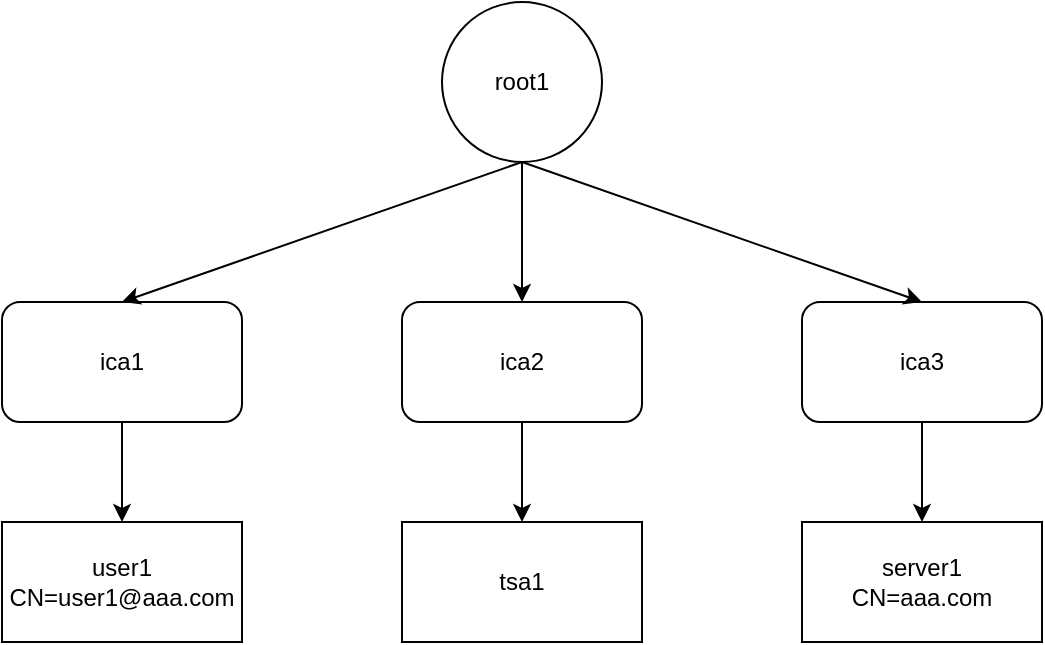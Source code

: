 <mxfile version="15.7.3" type="github">
  <diagram id="sFPygUlBx81C17Gl0hfd" name="Page-1">
    <mxGraphModel dx="761" dy="535" grid="1" gridSize="10" guides="1" tooltips="1" connect="1" arrows="1" fold="1" page="1" pageScale="1" pageWidth="827" pageHeight="1169" math="0" shadow="0">
      <root>
        <mxCell id="0" />
        <mxCell id="1" parent="0" />
        <mxCell id="tb7ZbA7L-RSfZqbA1hT1-1" value="root1" style="ellipse;whiteSpace=wrap;html=1;aspect=fixed;" parent="1" vertex="1">
          <mxGeometry x="240" y="50" width="80" height="80" as="geometry" />
        </mxCell>
        <mxCell id="tb7ZbA7L-RSfZqbA1hT1-2" value="ica1" style="rounded=1;whiteSpace=wrap;html=1;" parent="1" vertex="1">
          <mxGeometry x="20" y="200" width="120" height="60" as="geometry" />
        </mxCell>
        <mxCell id="tb7ZbA7L-RSfZqbA1hT1-3" value="ica2" style="rounded=1;whiteSpace=wrap;html=1;" parent="1" vertex="1">
          <mxGeometry x="220" y="200" width="120" height="60" as="geometry" />
        </mxCell>
        <mxCell id="tb7ZbA7L-RSfZqbA1hT1-4" value="ica3" style="rounded=1;whiteSpace=wrap;html=1;" parent="1" vertex="1">
          <mxGeometry x="420" y="200" width="120" height="60" as="geometry" />
        </mxCell>
        <mxCell id="tb7ZbA7L-RSfZqbA1hT1-5" value="user1&lt;br&gt;CN=user1@aaa.com" style="rounded=0;whiteSpace=wrap;html=1;" parent="1" vertex="1">
          <mxGeometry x="20" y="310" width="120" height="60" as="geometry" />
        </mxCell>
        <mxCell id="tb7ZbA7L-RSfZqbA1hT1-6" value="tsa1" style="rounded=0;whiteSpace=wrap;html=1;" parent="1" vertex="1">
          <mxGeometry x="220" y="310" width="120" height="60" as="geometry" />
        </mxCell>
        <mxCell id="tb7ZbA7L-RSfZqbA1hT1-7" value="server1&lt;br&gt;CN=aaa.com" style="rounded=0;whiteSpace=wrap;html=1;" parent="1" vertex="1">
          <mxGeometry x="420" y="310" width="120" height="60" as="geometry" />
        </mxCell>
        <mxCell id="tb7ZbA7L-RSfZqbA1hT1-8" value="" style="endArrow=classic;html=1;rounded=0;exitX=0.5;exitY=1;exitDx=0;exitDy=0;entryX=0.5;entryY=0;entryDx=0;entryDy=0;" parent="1" source="tb7ZbA7L-RSfZqbA1hT1-1" target="tb7ZbA7L-RSfZqbA1hT1-2" edge="1">
          <mxGeometry width="50" height="50" relative="1" as="geometry">
            <mxPoint x="270" y="300" as="sourcePoint" />
            <mxPoint x="320" y="250" as="targetPoint" />
          </mxGeometry>
        </mxCell>
        <mxCell id="tb7ZbA7L-RSfZqbA1hT1-9" value="" style="endArrow=classic;html=1;rounded=0;exitX=0.5;exitY=1;exitDx=0;exitDy=0;entryX=0.5;entryY=0;entryDx=0;entryDy=0;" parent="1" source="tb7ZbA7L-RSfZqbA1hT1-1" target="tb7ZbA7L-RSfZqbA1hT1-3" edge="1">
          <mxGeometry width="50" height="50" relative="1" as="geometry">
            <mxPoint x="280" y="140" as="sourcePoint" />
            <mxPoint x="320" y="250" as="targetPoint" />
          </mxGeometry>
        </mxCell>
        <mxCell id="tb7ZbA7L-RSfZqbA1hT1-10" value="" style="endArrow=classic;html=1;rounded=0;exitX=0.5;exitY=1;exitDx=0;exitDy=0;entryX=0.5;entryY=0;entryDx=0;entryDy=0;" parent="1" source="tb7ZbA7L-RSfZqbA1hT1-1" target="tb7ZbA7L-RSfZqbA1hT1-4" edge="1">
          <mxGeometry width="50" height="50" relative="1" as="geometry">
            <mxPoint x="270" y="300" as="sourcePoint" />
            <mxPoint x="320" y="250" as="targetPoint" />
          </mxGeometry>
        </mxCell>
        <mxCell id="tb7ZbA7L-RSfZqbA1hT1-11" value="" style="endArrow=classic;html=1;rounded=0;exitX=0.5;exitY=1;exitDx=0;exitDy=0;entryX=0.5;entryY=0;entryDx=0;entryDy=0;" parent="1" source="tb7ZbA7L-RSfZqbA1hT1-2" target="tb7ZbA7L-RSfZqbA1hT1-5" edge="1">
          <mxGeometry width="50" height="50" relative="1" as="geometry">
            <mxPoint x="270" y="300" as="sourcePoint" />
            <mxPoint x="170" y="300" as="targetPoint" />
          </mxGeometry>
        </mxCell>
        <mxCell id="tb7ZbA7L-RSfZqbA1hT1-13" value="" style="endArrow=classic;html=1;rounded=0;exitX=0.5;exitY=1;exitDx=0;exitDy=0;entryX=0.5;entryY=0;entryDx=0;entryDy=0;" parent="1" source="tb7ZbA7L-RSfZqbA1hT1-3" target="tb7ZbA7L-RSfZqbA1hT1-6" edge="1">
          <mxGeometry width="50" height="50" relative="1" as="geometry">
            <mxPoint x="270" y="300" as="sourcePoint" />
            <mxPoint x="320" y="250" as="targetPoint" />
          </mxGeometry>
        </mxCell>
        <mxCell id="tb7ZbA7L-RSfZqbA1hT1-14" value="" style="endArrow=classic;html=1;rounded=0;exitX=0.5;exitY=1;exitDx=0;exitDy=0;entryX=0.5;entryY=0;entryDx=0;entryDy=0;" parent="1" source="tb7ZbA7L-RSfZqbA1hT1-4" target="tb7ZbA7L-RSfZqbA1hT1-7" edge="1">
          <mxGeometry width="50" height="50" relative="1" as="geometry">
            <mxPoint x="270" y="300" as="sourcePoint" />
            <mxPoint x="320" y="250" as="targetPoint" />
          </mxGeometry>
        </mxCell>
      </root>
    </mxGraphModel>
  </diagram>
</mxfile>
